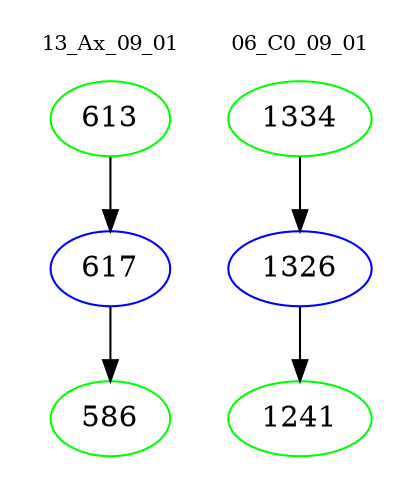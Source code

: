 digraph{
subgraph cluster_0 {
color = white
label = "13_Ax_09_01";
fontsize=10;
T0_613 [label="613", color="green"]
T0_613 -> T0_617 [color="black"]
T0_617 [label="617", color="blue"]
T0_617 -> T0_586 [color="black"]
T0_586 [label="586", color="green"]
}
subgraph cluster_1 {
color = white
label = "06_C0_09_01";
fontsize=10;
T1_1334 [label="1334", color="green"]
T1_1334 -> T1_1326 [color="black"]
T1_1326 [label="1326", color="blue"]
T1_1326 -> T1_1241 [color="black"]
T1_1241 [label="1241", color="green"]
}
}
